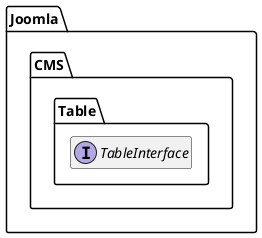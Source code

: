 @startuml
set namespaceSeparator \\
hide members
hide << alias >> circle

interface Joomla\\CMS\\Table\\TableInterface
@enduml
